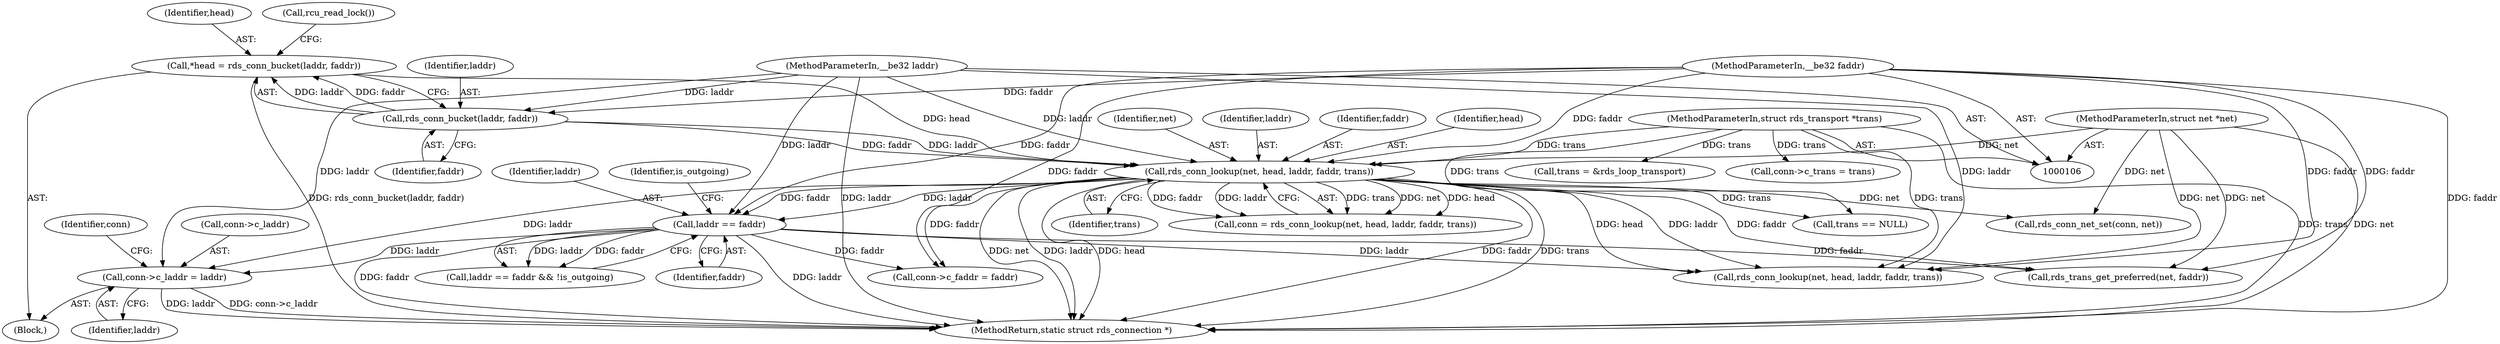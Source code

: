 digraph "0_linux_8c7188b23474cca017b3ef354c4a58456f68303a@pointer" {
"1000190" [label="(Call,conn->c_laddr = laddr)"];
"1000131" [label="(Call,rds_conn_lookup(net, head, laddr, faddr, trans))"];
"1000107" [label="(MethodParameterIn,struct net *net)"];
"1000120" [label="(Call,*head = rds_conn_bucket(laddr, faddr))"];
"1000122" [label="(Call,rds_conn_bucket(laddr, faddr))"];
"1000108" [label="(MethodParameterIn,__be32 laddr)"];
"1000109" [label="(MethodParameterIn,__be32 faddr)"];
"1000110" [label="(MethodParameterIn,struct rds_transport *trans)"];
"1000152" [label="(Call,laddr == faddr)"];
"1000113" [label="(Block,)"];
"1000265" [label="(Call,trans = &rds_loop_transport)"];
"1000194" [label="(Identifier,laddr)"];
"1000190" [label="(Call,conn->c_laddr = laddr)"];
"1000108" [label="(MethodParameterIn,__be32 laddr)"];
"1000122" [label="(Call,rds_conn_bucket(laddr, faddr))"];
"1000197" [label="(Identifier,conn)"];
"1000123" [label="(Identifier,laddr)"];
"1000156" [label="(Identifier,is_outgoing)"];
"1000195" [label="(Call,conn->c_faddr = faddr)"];
"1000191" [label="(Call,conn->c_laddr)"];
"1000151" [label="(Call,laddr == faddr && !is_outgoing)"];
"1000134" [label="(Identifier,laddr)"];
"1000110" [label="(MethodParameterIn,struct rds_transport *trans)"];
"1000283" [label="(Call,conn->c_trans = trans)"];
"1000421" [label="(Call,rds_conn_lookup(net, head, laddr, faddr, trans))"];
"1000135" [label="(Identifier,faddr)"];
"1000459" [label="(MethodReturn,static struct rds_connection *)"];
"1000107" [label="(MethodParameterIn,struct net *net)"];
"1000121" [label="(Identifier,head)"];
"1000152" [label="(Call,laddr == faddr)"];
"1000133" [label="(Identifier,head)"];
"1000245" [label="(Call,rds_trans_get_preferred(net, faddr))"];
"1000120" [label="(Call,*head = rds_conn_bucket(laddr, faddr))"];
"1000153" [label="(Identifier,laddr)"];
"1000136" [label="(Identifier,trans)"];
"1000129" [label="(Call,conn = rds_conn_lookup(net, head, laddr, faddr, trans))"];
"1000109" [label="(MethodParameterIn,__be32 faddr)"];
"1000270" [label="(Call,trans == NULL)"];
"1000132" [label="(Identifier,net)"];
"1000131" [label="(Call,rds_conn_lookup(net, head, laddr, faddr, trans))"];
"1000128" [label="(Call,rcu_read_lock())"];
"1000154" [label="(Identifier,faddr)"];
"1000124" [label="(Identifier,faddr)"];
"1000210" [label="(Call,rds_conn_net_set(conn, net))"];
"1000190" -> "1000113"  [label="AST: "];
"1000190" -> "1000194"  [label="CFG: "];
"1000191" -> "1000190"  [label="AST: "];
"1000194" -> "1000190"  [label="AST: "];
"1000197" -> "1000190"  [label="CFG: "];
"1000190" -> "1000459"  [label="DDG: laddr"];
"1000190" -> "1000459"  [label="DDG: conn->c_laddr"];
"1000131" -> "1000190"  [label="DDG: laddr"];
"1000152" -> "1000190"  [label="DDG: laddr"];
"1000108" -> "1000190"  [label="DDG: laddr"];
"1000131" -> "1000129"  [label="AST: "];
"1000131" -> "1000136"  [label="CFG: "];
"1000132" -> "1000131"  [label="AST: "];
"1000133" -> "1000131"  [label="AST: "];
"1000134" -> "1000131"  [label="AST: "];
"1000135" -> "1000131"  [label="AST: "];
"1000136" -> "1000131"  [label="AST: "];
"1000129" -> "1000131"  [label="CFG: "];
"1000131" -> "1000459"  [label="DDG: net"];
"1000131" -> "1000459"  [label="DDG: laddr"];
"1000131" -> "1000459"  [label="DDG: head"];
"1000131" -> "1000459"  [label="DDG: faddr"];
"1000131" -> "1000459"  [label="DDG: trans"];
"1000131" -> "1000129"  [label="DDG: trans"];
"1000131" -> "1000129"  [label="DDG: net"];
"1000131" -> "1000129"  [label="DDG: head"];
"1000131" -> "1000129"  [label="DDG: faddr"];
"1000131" -> "1000129"  [label="DDG: laddr"];
"1000107" -> "1000131"  [label="DDG: net"];
"1000120" -> "1000131"  [label="DDG: head"];
"1000122" -> "1000131"  [label="DDG: laddr"];
"1000122" -> "1000131"  [label="DDG: faddr"];
"1000108" -> "1000131"  [label="DDG: laddr"];
"1000109" -> "1000131"  [label="DDG: faddr"];
"1000110" -> "1000131"  [label="DDG: trans"];
"1000131" -> "1000152"  [label="DDG: laddr"];
"1000131" -> "1000152"  [label="DDG: faddr"];
"1000131" -> "1000195"  [label="DDG: faddr"];
"1000131" -> "1000210"  [label="DDG: net"];
"1000131" -> "1000245"  [label="DDG: faddr"];
"1000131" -> "1000270"  [label="DDG: trans"];
"1000131" -> "1000421"  [label="DDG: head"];
"1000131" -> "1000421"  [label="DDG: laddr"];
"1000107" -> "1000106"  [label="AST: "];
"1000107" -> "1000459"  [label="DDG: net"];
"1000107" -> "1000210"  [label="DDG: net"];
"1000107" -> "1000245"  [label="DDG: net"];
"1000107" -> "1000421"  [label="DDG: net"];
"1000120" -> "1000113"  [label="AST: "];
"1000120" -> "1000122"  [label="CFG: "];
"1000121" -> "1000120"  [label="AST: "];
"1000122" -> "1000120"  [label="AST: "];
"1000128" -> "1000120"  [label="CFG: "];
"1000120" -> "1000459"  [label="DDG: rds_conn_bucket(laddr, faddr)"];
"1000122" -> "1000120"  [label="DDG: laddr"];
"1000122" -> "1000120"  [label="DDG: faddr"];
"1000122" -> "1000124"  [label="CFG: "];
"1000123" -> "1000122"  [label="AST: "];
"1000124" -> "1000122"  [label="AST: "];
"1000108" -> "1000122"  [label="DDG: laddr"];
"1000109" -> "1000122"  [label="DDG: faddr"];
"1000108" -> "1000106"  [label="AST: "];
"1000108" -> "1000459"  [label="DDG: laddr"];
"1000108" -> "1000152"  [label="DDG: laddr"];
"1000108" -> "1000421"  [label="DDG: laddr"];
"1000109" -> "1000106"  [label="AST: "];
"1000109" -> "1000459"  [label="DDG: faddr"];
"1000109" -> "1000152"  [label="DDG: faddr"];
"1000109" -> "1000195"  [label="DDG: faddr"];
"1000109" -> "1000245"  [label="DDG: faddr"];
"1000109" -> "1000421"  [label="DDG: faddr"];
"1000110" -> "1000106"  [label="AST: "];
"1000110" -> "1000459"  [label="DDG: trans"];
"1000110" -> "1000265"  [label="DDG: trans"];
"1000110" -> "1000270"  [label="DDG: trans"];
"1000110" -> "1000283"  [label="DDG: trans"];
"1000110" -> "1000421"  [label="DDG: trans"];
"1000152" -> "1000151"  [label="AST: "];
"1000152" -> "1000154"  [label="CFG: "];
"1000153" -> "1000152"  [label="AST: "];
"1000154" -> "1000152"  [label="AST: "];
"1000156" -> "1000152"  [label="CFG: "];
"1000151" -> "1000152"  [label="CFG: "];
"1000152" -> "1000459"  [label="DDG: laddr"];
"1000152" -> "1000459"  [label="DDG: faddr"];
"1000152" -> "1000151"  [label="DDG: laddr"];
"1000152" -> "1000151"  [label="DDG: faddr"];
"1000152" -> "1000195"  [label="DDG: faddr"];
"1000152" -> "1000245"  [label="DDG: faddr"];
"1000152" -> "1000421"  [label="DDG: laddr"];
}
